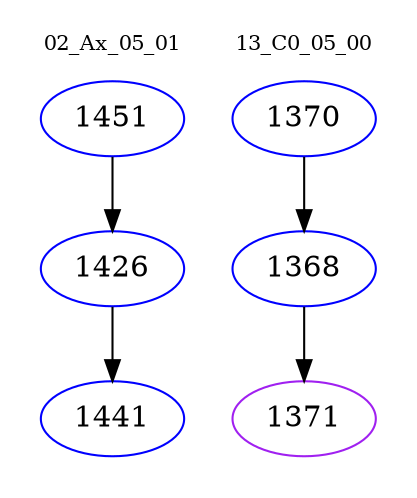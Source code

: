 digraph{
subgraph cluster_0 {
color = white
label = "02_Ax_05_01";
fontsize=10;
T0_1451 [label="1451", color="blue"]
T0_1451 -> T0_1426 [color="black"]
T0_1426 [label="1426", color="blue"]
T0_1426 -> T0_1441 [color="black"]
T0_1441 [label="1441", color="blue"]
}
subgraph cluster_1 {
color = white
label = "13_C0_05_00";
fontsize=10;
T1_1370 [label="1370", color="blue"]
T1_1370 -> T1_1368 [color="black"]
T1_1368 [label="1368", color="blue"]
T1_1368 -> T1_1371 [color="black"]
T1_1371 [label="1371", color="purple"]
}
}
